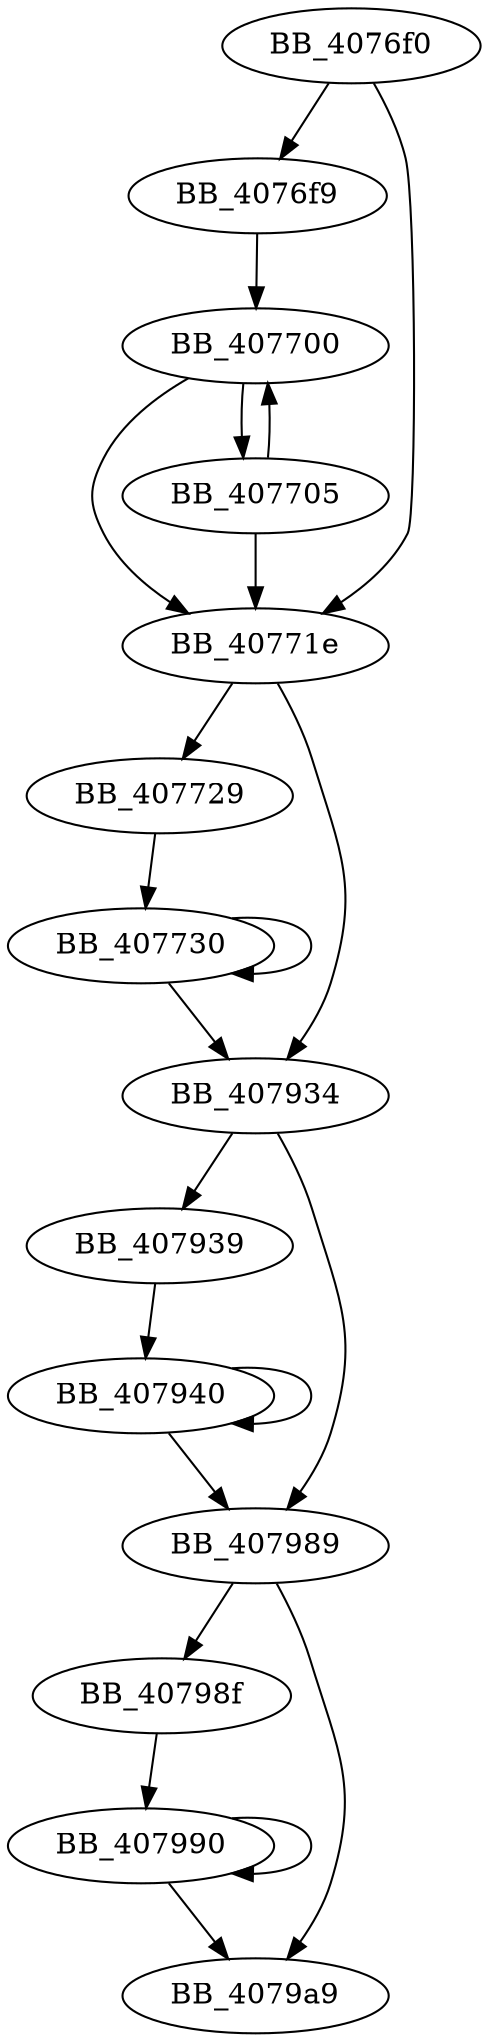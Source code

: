DiGraph sub_4076F0{
BB_4076f0->BB_4076f9
BB_4076f0->BB_40771e
BB_4076f9->BB_407700
BB_407700->BB_407705
BB_407700->BB_40771e
BB_407705->BB_407700
BB_407705->BB_40771e
BB_40771e->BB_407729
BB_40771e->BB_407934
BB_407729->BB_407730
BB_407730->BB_407730
BB_407730->BB_407934
BB_407934->BB_407939
BB_407934->BB_407989
BB_407939->BB_407940
BB_407940->BB_407940
BB_407940->BB_407989
BB_407989->BB_40798f
BB_407989->BB_4079a9
BB_40798f->BB_407990
BB_407990->BB_407990
BB_407990->BB_4079a9
}
